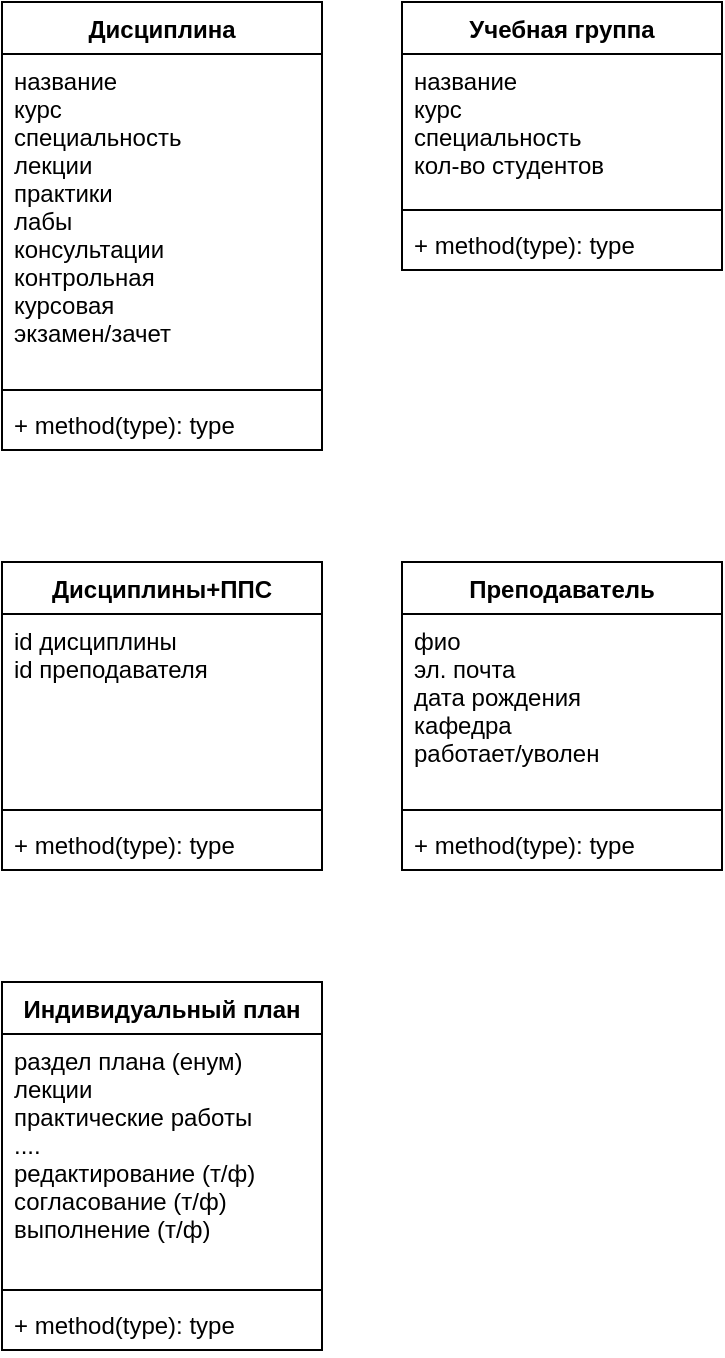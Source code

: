 <mxfile version="15.5.9" type="github">
  <diagram id="TuTr-VG9Fme6CRncaAcH" name="Page-1">
    <mxGraphModel dx="1422" dy="765" grid="1" gridSize="10" guides="1" tooltips="1" connect="1" arrows="1" fold="1" page="1" pageScale="1" pageWidth="827" pageHeight="1169" math="0" shadow="0">
      <root>
        <mxCell id="0" />
        <mxCell id="1" parent="0" />
        <mxCell id="93Tg-Hv8qJcfeICDvZFB-2" value="Преподаватель" style="swimlane;fontStyle=1;align=center;verticalAlign=top;childLayout=stackLayout;horizontal=1;startSize=26;horizontalStack=0;resizeParent=1;resizeParentMax=0;resizeLast=0;collapsible=1;marginBottom=0;" parent="1" vertex="1">
          <mxGeometry x="280" y="320" width="160" height="154" as="geometry" />
        </mxCell>
        <mxCell id="93Tg-Hv8qJcfeICDvZFB-3" value="фио&#xa;эл. почта&#xa;дата рождения&#xa;кафедра&#xa;работает/уволен&#xa;" style="text;strokeColor=none;fillColor=none;align=left;verticalAlign=top;spacingLeft=4;spacingRight=4;overflow=hidden;rotatable=0;points=[[0,0.5],[1,0.5]];portConstraint=eastwest;" parent="93Tg-Hv8qJcfeICDvZFB-2" vertex="1">
          <mxGeometry y="26" width="160" height="94" as="geometry" />
        </mxCell>
        <mxCell id="93Tg-Hv8qJcfeICDvZFB-4" value="" style="line;strokeWidth=1;fillColor=none;align=left;verticalAlign=middle;spacingTop=-1;spacingLeft=3;spacingRight=3;rotatable=0;labelPosition=right;points=[];portConstraint=eastwest;" parent="93Tg-Hv8qJcfeICDvZFB-2" vertex="1">
          <mxGeometry y="120" width="160" height="8" as="geometry" />
        </mxCell>
        <mxCell id="93Tg-Hv8qJcfeICDvZFB-5" value="+ method(type): type" style="text;strokeColor=none;fillColor=none;align=left;verticalAlign=top;spacingLeft=4;spacingRight=4;overflow=hidden;rotatable=0;points=[[0,0.5],[1,0.5]];portConstraint=eastwest;" parent="93Tg-Hv8qJcfeICDvZFB-2" vertex="1">
          <mxGeometry y="128" width="160" height="26" as="geometry" />
        </mxCell>
        <mxCell id="93Tg-Hv8qJcfeICDvZFB-6" value="Дисциплина" style="swimlane;fontStyle=1;align=center;verticalAlign=top;childLayout=stackLayout;horizontal=1;startSize=26;horizontalStack=0;resizeParent=1;resizeParentMax=0;resizeLast=0;collapsible=1;marginBottom=0;" parent="1" vertex="1">
          <mxGeometry x="80" y="40" width="160" height="224" as="geometry" />
        </mxCell>
        <mxCell id="93Tg-Hv8qJcfeICDvZFB-7" value="название&#xa;курс&#xa;специальность&#xa;лекции&#xa;практики&#xa;лабы&#xa;консультации&#xa;контрольная&#xa;курсовая&#xa;экзамен/зачет" style="text;strokeColor=none;fillColor=none;align=left;verticalAlign=top;spacingLeft=4;spacingRight=4;overflow=hidden;rotatable=0;points=[[0,0.5],[1,0.5]];portConstraint=eastwest;" parent="93Tg-Hv8qJcfeICDvZFB-6" vertex="1">
          <mxGeometry y="26" width="160" height="164" as="geometry" />
        </mxCell>
        <mxCell id="93Tg-Hv8qJcfeICDvZFB-8" value="" style="line;strokeWidth=1;fillColor=none;align=left;verticalAlign=middle;spacingTop=-1;spacingLeft=3;spacingRight=3;rotatable=0;labelPosition=right;points=[];portConstraint=eastwest;" parent="93Tg-Hv8qJcfeICDvZFB-6" vertex="1">
          <mxGeometry y="190" width="160" height="8" as="geometry" />
        </mxCell>
        <mxCell id="93Tg-Hv8qJcfeICDvZFB-9" value="+ method(type): type" style="text;strokeColor=none;fillColor=none;align=left;verticalAlign=top;spacingLeft=4;spacingRight=4;overflow=hidden;rotatable=0;points=[[0,0.5],[1,0.5]];portConstraint=eastwest;" parent="93Tg-Hv8qJcfeICDvZFB-6" vertex="1">
          <mxGeometry y="198" width="160" height="26" as="geometry" />
        </mxCell>
        <mxCell id="93Tg-Hv8qJcfeICDvZFB-10" value="Учебная группа" style="swimlane;fontStyle=1;align=center;verticalAlign=top;childLayout=stackLayout;horizontal=1;startSize=26;horizontalStack=0;resizeParent=1;resizeParentMax=0;resizeLast=0;collapsible=1;marginBottom=0;" parent="1" vertex="1">
          <mxGeometry x="280" y="40" width="160" height="134" as="geometry" />
        </mxCell>
        <mxCell id="93Tg-Hv8qJcfeICDvZFB-11" value="название&#xa;курс&#xa;специальность&#xa;кол-во студентов" style="text;strokeColor=none;fillColor=none;align=left;verticalAlign=top;spacingLeft=4;spacingRight=4;overflow=hidden;rotatable=0;points=[[0,0.5],[1,0.5]];portConstraint=eastwest;" parent="93Tg-Hv8qJcfeICDvZFB-10" vertex="1">
          <mxGeometry y="26" width="160" height="74" as="geometry" />
        </mxCell>
        <mxCell id="93Tg-Hv8qJcfeICDvZFB-12" value="" style="line;strokeWidth=1;fillColor=none;align=left;verticalAlign=middle;spacingTop=-1;spacingLeft=3;spacingRight=3;rotatable=0;labelPosition=right;points=[];portConstraint=eastwest;" parent="93Tg-Hv8qJcfeICDvZFB-10" vertex="1">
          <mxGeometry y="100" width="160" height="8" as="geometry" />
        </mxCell>
        <mxCell id="93Tg-Hv8qJcfeICDvZFB-13" value="+ method(type): type" style="text;strokeColor=none;fillColor=none;align=left;verticalAlign=top;spacingLeft=4;spacingRight=4;overflow=hidden;rotatable=0;points=[[0,0.5],[1,0.5]];portConstraint=eastwest;" parent="93Tg-Hv8qJcfeICDvZFB-10" vertex="1">
          <mxGeometry y="108" width="160" height="26" as="geometry" />
        </mxCell>
        <mxCell id="93Tg-Hv8qJcfeICDvZFB-18" value="Индивидуальный план" style="swimlane;fontStyle=1;align=center;verticalAlign=top;childLayout=stackLayout;horizontal=1;startSize=26;horizontalStack=0;resizeParent=1;resizeParentMax=0;resizeLast=0;collapsible=1;marginBottom=0;" parent="1" vertex="1">
          <mxGeometry x="80" y="530" width="160" height="184" as="geometry" />
        </mxCell>
        <mxCell id="93Tg-Hv8qJcfeICDvZFB-19" value="раздел плана (енум)&#xa;лекции&#xa;практические работы&#xa;....&#xa;редактирование (т/ф)&#xa;согласование (т/ф)&#xa;выполнение (т/ф)&#xa;&#xa;" style="text;strokeColor=none;fillColor=none;align=left;verticalAlign=top;spacingLeft=4;spacingRight=4;overflow=hidden;rotatable=0;points=[[0,0.5],[1,0.5]];portConstraint=eastwest;" parent="93Tg-Hv8qJcfeICDvZFB-18" vertex="1">
          <mxGeometry y="26" width="160" height="124" as="geometry" />
        </mxCell>
        <mxCell id="93Tg-Hv8qJcfeICDvZFB-20" value="" style="line;strokeWidth=1;fillColor=none;align=left;verticalAlign=middle;spacingTop=-1;spacingLeft=3;spacingRight=3;rotatable=0;labelPosition=right;points=[];portConstraint=eastwest;" parent="93Tg-Hv8qJcfeICDvZFB-18" vertex="1">
          <mxGeometry y="150" width="160" height="8" as="geometry" />
        </mxCell>
        <mxCell id="93Tg-Hv8qJcfeICDvZFB-21" value="+ method(type): type" style="text;strokeColor=none;fillColor=none;align=left;verticalAlign=top;spacingLeft=4;spacingRight=4;overflow=hidden;rotatable=0;points=[[0,0.5],[1,0.5]];portConstraint=eastwest;" parent="93Tg-Hv8qJcfeICDvZFB-18" vertex="1">
          <mxGeometry y="158" width="160" height="26" as="geometry" />
        </mxCell>
        <mxCell id="eYxc66_hQJeUa7mcXsQ0-2" value="Дисциплины+ППС" style="swimlane;fontStyle=1;align=center;verticalAlign=top;childLayout=stackLayout;horizontal=1;startSize=26;horizontalStack=0;resizeParent=1;resizeParentMax=0;resizeLast=0;collapsible=1;marginBottom=0;" vertex="1" parent="1">
          <mxGeometry x="80" y="320" width="160" height="154" as="geometry" />
        </mxCell>
        <mxCell id="eYxc66_hQJeUa7mcXsQ0-3" value="id дисциплины&#xa;id преподавателя&#xa;&#xa;" style="text;strokeColor=none;fillColor=none;align=left;verticalAlign=top;spacingLeft=4;spacingRight=4;overflow=hidden;rotatable=0;points=[[0,0.5],[1,0.5]];portConstraint=eastwest;" vertex="1" parent="eYxc66_hQJeUa7mcXsQ0-2">
          <mxGeometry y="26" width="160" height="94" as="geometry" />
        </mxCell>
        <mxCell id="eYxc66_hQJeUa7mcXsQ0-4" value="" style="line;strokeWidth=1;fillColor=none;align=left;verticalAlign=middle;spacingTop=-1;spacingLeft=3;spacingRight=3;rotatable=0;labelPosition=right;points=[];portConstraint=eastwest;" vertex="1" parent="eYxc66_hQJeUa7mcXsQ0-2">
          <mxGeometry y="120" width="160" height="8" as="geometry" />
        </mxCell>
        <mxCell id="eYxc66_hQJeUa7mcXsQ0-5" value="+ method(type): type" style="text;strokeColor=none;fillColor=none;align=left;verticalAlign=top;spacingLeft=4;spacingRight=4;overflow=hidden;rotatable=0;points=[[0,0.5],[1,0.5]];portConstraint=eastwest;" vertex="1" parent="eYxc66_hQJeUa7mcXsQ0-2">
          <mxGeometry y="128" width="160" height="26" as="geometry" />
        </mxCell>
      </root>
    </mxGraphModel>
  </diagram>
</mxfile>
